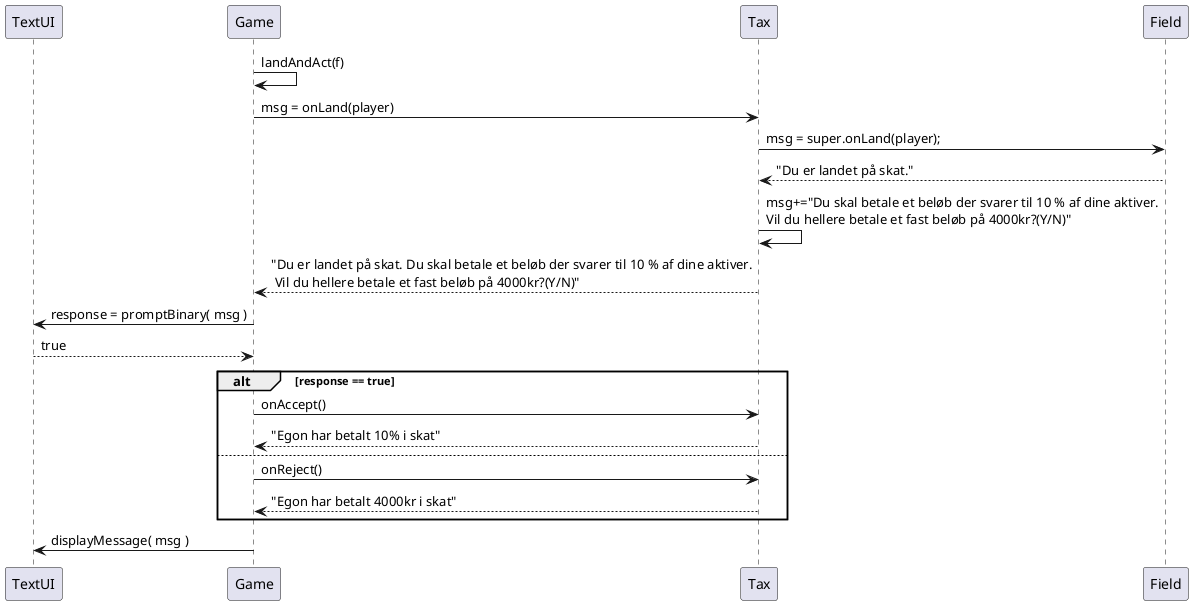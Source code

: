 @startuml
'https://plantuml.com/sequence-diagram
participant TextUI as ui
participant Game as game

participant Tax as subfield
participant Field  as field


game -> game : landAndAct(f)
game -> subfield : msg = onLand(player)
subfield -> field : msg = super.onLand(player);
field --> subfield : "Du er landet på skat."
subfield -> subfield : msg+="Du skal betale et beløb der svarer til 10 % af dine aktiver.\nVil du hellere betale et fast beløb på 4000kr?(Y/N)"
subfield --> game:   "Du er landet på skat. Du skal betale et beløb der svarer til 10 % af dine aktiver.\n Vil du hellere betale et fast beløb på 4000kr?(Y/N)"

game -> ui : response = promptBinary( msg )

ui --> game : true
'game -> field : msg = processResponse(player, response)

alt response == true
     game -> subfield: onAccept()
     subfield --> game: "Egon har betalt 10% i skat"
   else
     game -> subfield: onReject()
     subfield --> game: "Egon har betalt 4000kr i skat"
end



game -> ui : displayMessage( msg )


@enduml
